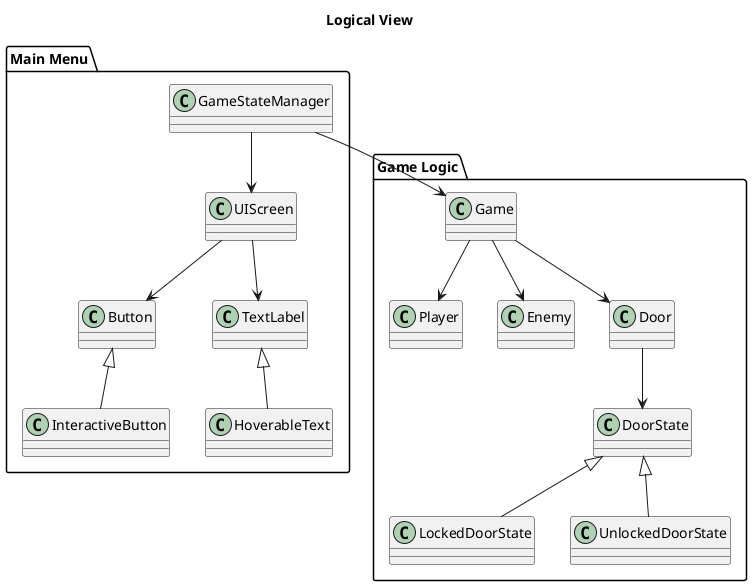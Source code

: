 @startuml Logical View
title  Logical View
package "Game Logic" {
  class Game
  class Player
  class Enemy
  class Door
  class DoorState
  class LockedDoorState
  class UnlockedDoorState
}

package "Main Menu" {
  class GameStateManager
  class UIScreen
  class Button
  class TextLabel
  class InteractiveButton
  class HoverableText
}

Game --> Player
Game --> Enemy
Game --> Door
Door --> DoorState
DoorState <|-- LockedDoorState
DoorState <|-- UnlockedDoorState

GameStateManager --> UIScreen
UIScreen --> Button
UIScreen --> TextLabel
Button <|-- InteractiveButton
TextLabel <|-- HoverableText

GameStateManager --> Game
@enduml